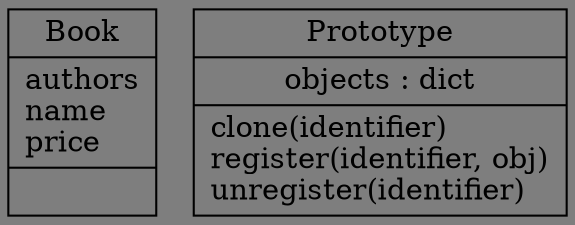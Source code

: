 digraph "classes_创建型模式-原型模式.py" {
rankdir=BT
bgcolor="#7e7e7e"
charset="utf-8"
"创建型模式-原型模式.Book" [color="black", fontcolor="black", label=<{Book|authors<br ALIGN="LEFT"/>name<br ALIGN="LEFT"/>price<br ALIGN="LEFT"/>|}>, shape="record", style="solid"];
"创建型模式-原型模式.Prototype" [color="black", fontcolor="black", label=<{Prototype|objects : dict<br ALIGN="LEFT"/>|clone(identifier)<br ALIGN="LEFT"/>register(identifier, obj)<br ALIGN="LEFT"/>unregister(identifier)<br ALIGN="LEFT"/>}>, shape="record", style="solid"];
}
